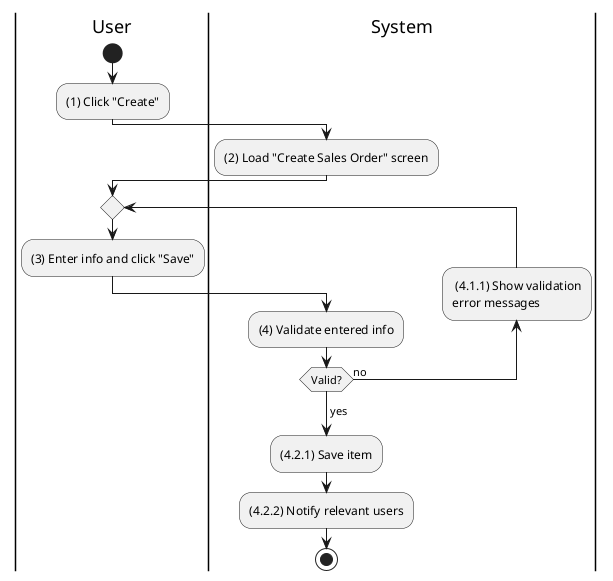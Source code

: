 @startuml sales-order-create
|u|User
|s|System

|u|
start
:(1) Click "Create";

|s|
:(2) Load "Create Sales Order" screen;

|u|
repeat
    :(3) Enter info and click "Save";
    |s|
    :(4) Validate entered info;
    backward: (4.1.1) Show validation\nerror messages;
repeat while (Valid?) is (no)
->yes;
:(4.2.1) Save item;
:(4.2.2) Notify relevant users;
stop
@enduml